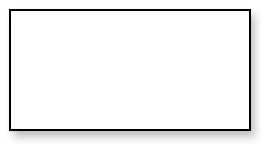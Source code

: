 <mxfile version="13.2.6" type="github"><diagram id="Tj66JnKeuqyUJ6a2f78D" name="Page-1"><mxGraphModel dx="928" dy="655" grid="1" gridSize="10" guides="1" tooltips="1" connect="1" arrows="1" fold="1" page="1" pageScale="1" pageWidth="827" pageHeight="1169" math="0" shadow="0"><root><mxCell id="0"/><mxCell id="1" parent="0"/><mxCell id="GpJ1VRW0KMqK5yfIvHPi-1" value="" style="rounded=0;whiteSpace=wrap;html=1;shadow=1;" vertex="1" parent="1"><mxGeometry x="80" y="50" width="120" height="60" as="geometry"/></mxCell></root></mxGraphModel></diagram></mxfile>